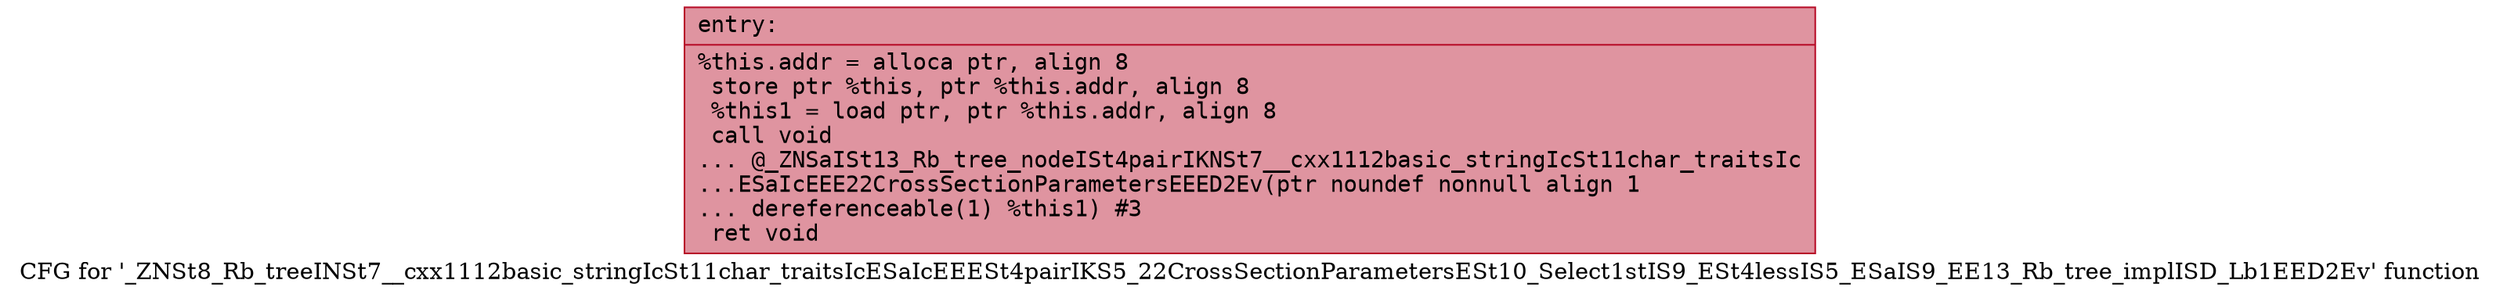 digraph "CFG for '_ZNSt8_Rb_treeINSt7__cxx1112basic_stringIcSt11char_traitsIcESaIcEEESt4pairIKS5_22CrossSectionParametersESt10_Select1stIS9_ESt4lessIS5_ESaIS9_EE13_Rb_tree_implISD_Lb1EED2Ev' function" {
	label="CFG for '_ZNSt8_Rb_treeINSt7__cxx1112basic_stringIcSt11char_traitsIcESaIcEEESt4pairIKS5_22CrossSectionParametersESt10_Select1stIS9_ESt4lessIS5_ESaIS9_EE13_Rb_tree_implISD_Lb1EED2Ev' function";

	Node0x562c4e4bb1f0 [shape=record,color="#b70d28ff", style=filled, fillcolor="#b70d2870" fontname="Courier",label="{entry:\l|  %this.addr = alloca ptr, align 8\l  store ptr %this, ptr %this.addr, align 8\l  %this1 = load ptr, ptr %this.addr, align 8\l  call void\l... @_ZNSaISt13_Rb_tree_nodeISt4pairIKNSt7__cxx1112basic_stringIcSt11char_traitsIc\l...ESaIcEEE22CrossSectionParametersEEED2Ev(ptr noundef nonnull align 1\l... dereferenceable(1) %this1) #3\l  ret void\l}"];
}
